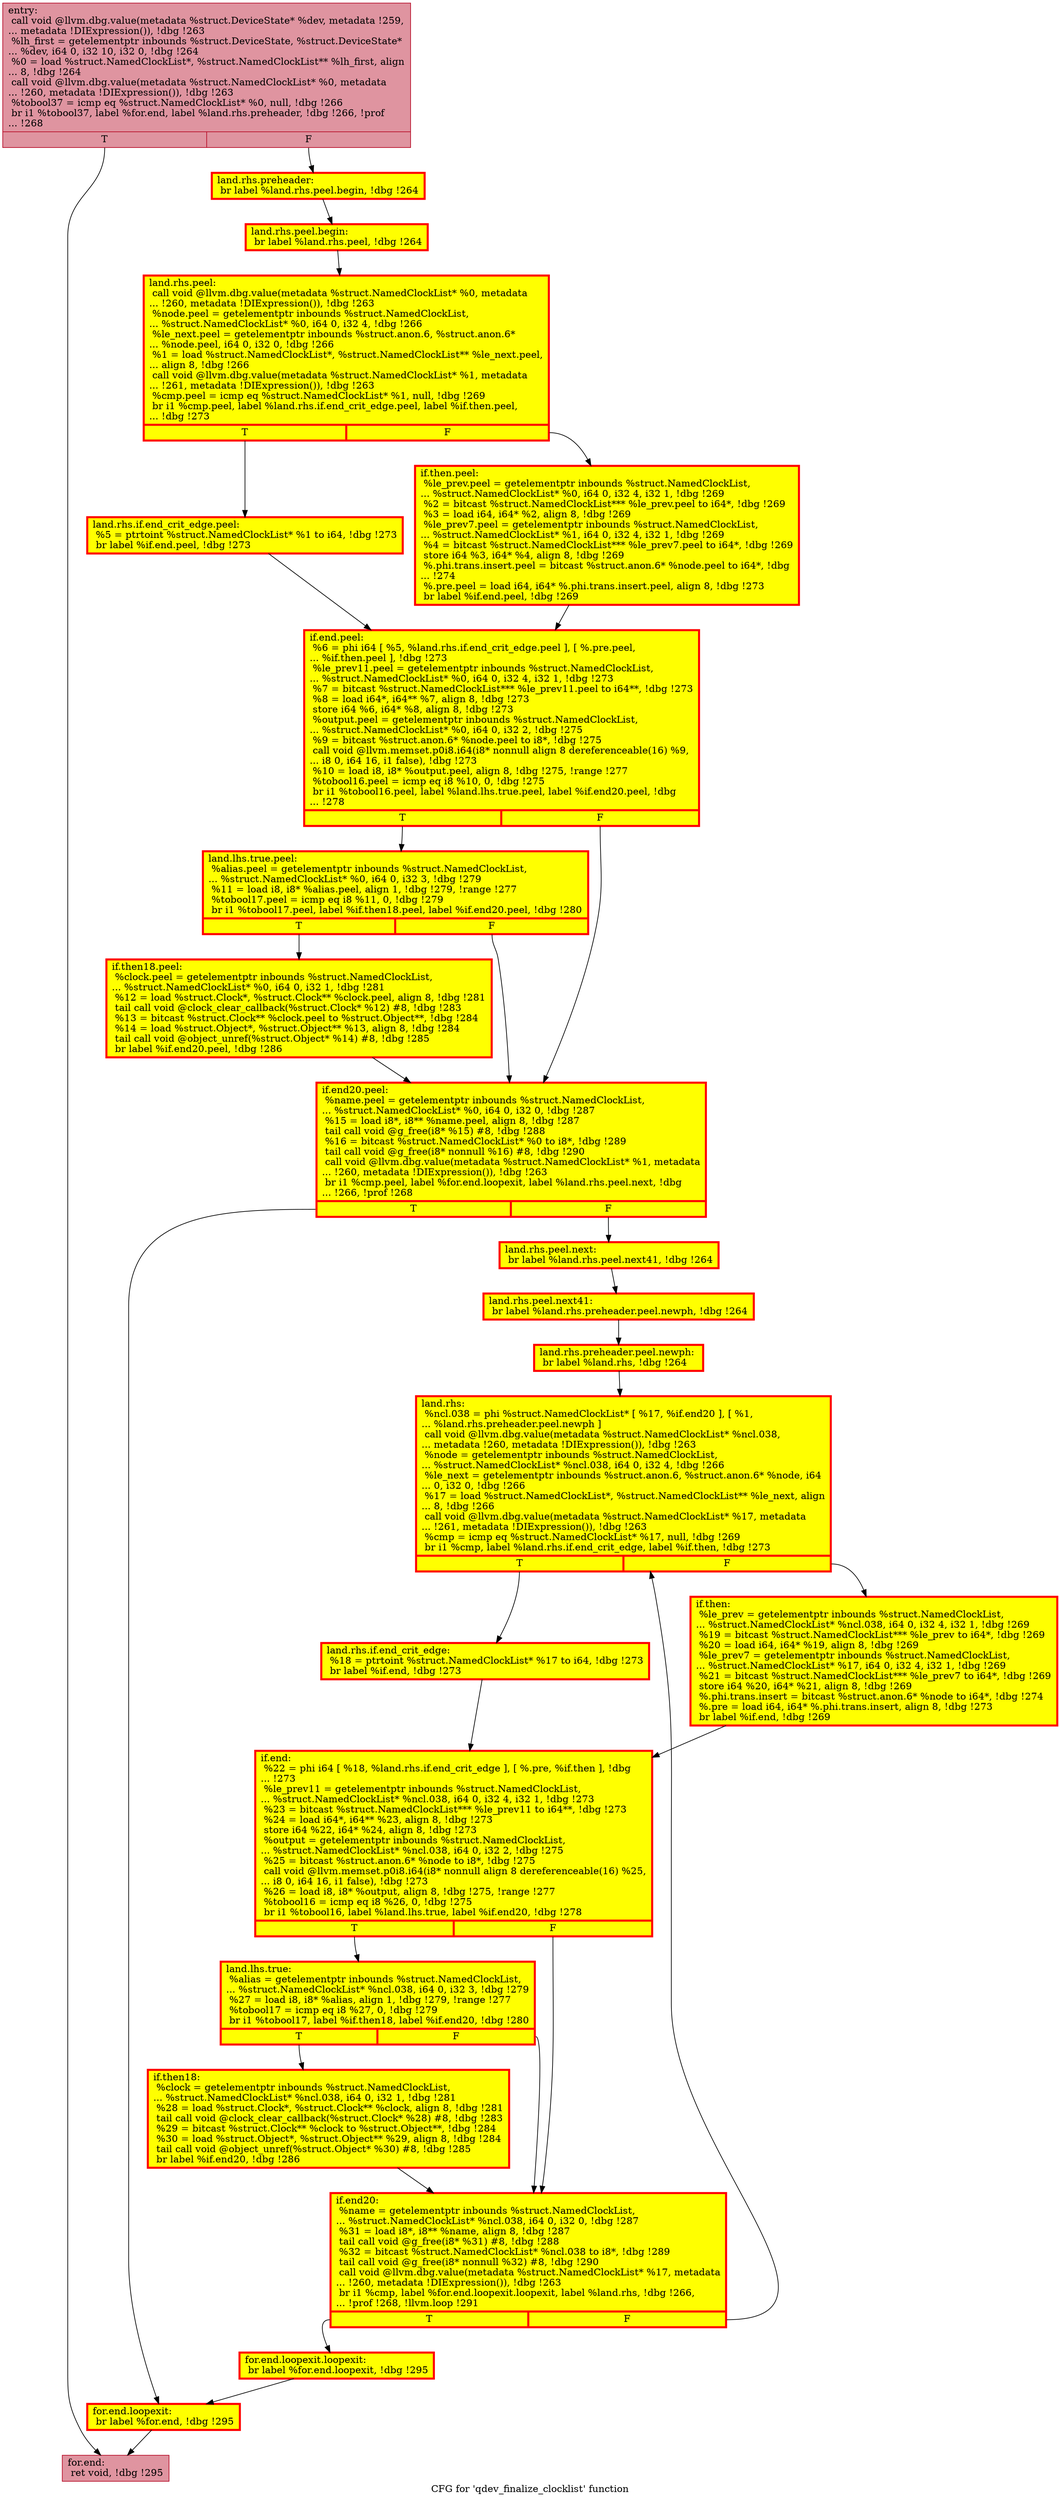 digraph "CFG for 'qdev_finalize_clocklist' function" {
	label="CFG for 'qdev_finalize_clocklist' function";

	Node0x55598a139a60 [shape=record,color="#b70d28ff", style=filled, fillcolor="#b70d2870",label="{entry:\l  call void @llvm.dbg.value(metadata %struct.DeviceState* %dev, metadata !259,\l... metadata !DIExpression()), !dbg !263\l  %lh_first = getelementptr inbounds %struct.DeviceState, %struct.DeviceState*\l... %dev, i64 0, i32 10, i32 0, !dbg !264\l  %0 = load %struct.NamedClockList*, %struct.NamedClockList** %lh_first, align\l... 8, !dbg !264\l  call void @llvm.dbg.value(metadata %struct.NamedClockList* %0, metadata\l... !260, metadata !DIExpression()), !dbg !263\l  %tobool37 = icmp eq %struct.NamedClockList* %0, null, !dbg !266\l  br i1 %tobool37, label %for.end, label %land.rhs.preheader, !dbg !266, !prof\l... !268\l|{<s0>T|<s1>F}}"];
	Node0x55598a139a60:s0 -> Node0x55598a15ad50;
	Node0x55598a139a60:s1 -> Node0x55598a2afd60;
	Node0x55598a2afd60 [shape=record,penwidth=3.0, style="filled", color="red", fillcolor="yellow",label="{land.rhs.preheader:                               \l  br label %land.rhs.peel.begin, !dbg !264\l}"];
	Node0x55598a2afd60 -> Node0x55598a2aa800;
	Node0x55598a2aa800 [shape=record,penwidth=3.0, style="filled", color="red", fillcolor="yellow",label="{land.rhs.peel.begin:                              \l  br label %land.rhs.peel, !dbg !264\l}"];
	Node0x55598a2aa800 -> Node0x55598a2a9d60;
	Node0x55598a2a9d60 [shape=record,penwidth=3.0, style="filled", color="red", fillcolor="yellow",label="{land.rhs.peel:                                    \l  call void @llvm.dbg.value(metadata %struct.NamedClockList* %0, metadata\l... !260, metadata !DIExpression()), !dbg !263\l  %node.peel = getelementptr inbounds %struct.NamedClockList,\l... %struct.NamedClockList* %0, i64 0, i32 4, !dbg !266\l  %le_next.peel = getelementptr inbounds %struct.anon.6, %struct.anon.6*\l... %node.peel, i64 0, i32 0, !dbg !266\l  %1 = load %struct.NamedClockList*, %struct.NamedClockList** %le_next.peel,\l... align 8, !dbg !266\l  call void @llvm.dbg.value(metadata %struct.NamedClockList* %1, metadata\l... !261, metadata !DIExpression()), !dbg !263\l  %cmp.peel = icmp eq %struct.NamedClockList* %1, null, !dbg !269\l  br i1 %cmp.peel, label %land.rhs.if.end_crit_edge.peel, label %if.then.peel,\l... !dbg !273\l|{<s0>T|<s1>F}}"];
	Node0x55598a2a9d60:s0 -> Node0x55598a2b70d0;
	Node0x55598a2a9d60:s1 -> Node0x55598a2b04b0;
	Node0x55598a2b04b0 [shape=record,penwidth=3.0, style="filled", color="red", fillcolor="yellow",label="{if.then.peel:                                     \l  %le_prev.peel = getelementptr inbounds %struct.NamedClockList,\l... %struct.NamedClockList* %0, i64 0, i32 4, i32 1, !dbg !269\l  %2 = bitcast %struct.NamedClockList*** %le_prev.peel to i64*, !dbg !269\l  %3 = load i64, i64* %2, align 8, !dbg !269\l  %le_prev7.peel = getelementptr inbounds %struct.NamedClockList,\l... %struct.NamedClockList* %1, i64 0, i32 4, i32 1, !dbg !269\l  %4 = bitcast %struct.NamedClockList*** %le_prev7.peel to i64*, !dbg !269\l  store i64 %3, i64* %4, align 8, !dbg !269\l  %.phi.trans.insert.peel = bitcast %struct.anon.6* %node.peel to i64*, !dbg\l... !274\l  %.pre.peel = load i64, i64* %.phi.trans.insert.peel, align 8, !dbg !273\l  br label %if.end.peel, !dbg !269\l}"];
	Node0x55598a2b04b0 -> Node0x55598a2b7280;
	Node0x55598a2b70d0 [shape=record,penwidth=3.0, style="filled", color="red", fillcolor="yellow",label="{land.rhs.if.end_crit_edge.peel:                   \l  %5 = ptrtoint %struct.NamedClockList* %1 to i64, !dbg !273\l  br label %if.end.peel, !dbg !273\l}"];
	Node0x55598a2b70d0 -> Node0x55598a2b7280;
	Node0x55598a2b7280 [shape=record,penwidth=3.0, style="filled", color="red", fillcolor="yellow",label="{if.end.peel:                                      \l  %6 = phi i64 [ %5, %land.rhs.if.end_crit_edge.peel ], [ %.pre.peel,\l... %if.then.peel ], !dbg !273\l  %le_prev11.peel = getelementptr inbounds %struct.NamedClockList,\l... %struct.NamedClockList* %0, i64 0, i32 4, i32 1, !dbg !273\l  %7 = bitcast %struct.NamedClockList*** %le_prev11.peel to i64**, !dbg !273\l  %8 = load i64*, i64** %7, align 8, !dbg !273\l  store i64 %6, i64* %8, align 8, !dbg !273\l  %output.peel = getelementptr inbounds %struct.NamedClockList,\l... %struct.NamedClockList* %0, i64 0, i32 2, !dbg !275\l  %9 = bitcast %struct.anon.6* %node.peel to i8*, !dbg !275\l  call void @llvm.memset.p0i8.i64(i8* nonnull align 8 dereferenceable(16) %9,\l... i8 0, i64 16, i1 false), !dbg !273\l  %10 = load i8, i8* %output.peel, align 8, !dbg !275, !range !277\l  %tobool16.peel = icmp eq i8 %10, 0, !dbg !275\l  br i1 %tobool16.peel, label %land.lhs.true.peel, label %if.end20.peel, !dbg\l... !278\l|{<s0>T|<s1>F}}"];
	Node0x55598a2b7280:s0 -> Node0x55598a29e9a0;
	Node0x55598a2b7280:s1 -> Node0x55598a29eea0;
	Node0x55598a29e9a0 [shape=record,penwidth=3.0, style="filled", color="red", fillcolor="yellow",label="{land.lhs.true.peel:                               \l  %alias.peel = getelementptr inbounds %struct.NamedClockList,\l... %struct.NamedClockList* %0, i64 0, i32 3, !dbg !279\l  %11 = load i8, i8* %alias.peel, align 1, !dbg !279, !range !277\l  %tobool17.peel = icmp eq i8 %11, 0, !dbg !279\l  br i1 %tobool17.peel, label %if.then18.peel, label %if.end20.peel, !dbg !280\l|{<s0>T|<s1>F}}"];
	Node0x55598a29e9a0:s0 -> Node0x55598a29eb30;
	Node0x55598a29e9a0:s1 -> Node0x55598a29eea0;
	Node0x55598a29eb30 [shape=record,penwidth=3.0, style="filled", color="red", fillcolor="yellow",label="{if.then18.peel:                                   \l  %clock.peel = getelementptr inbounds %struct.NamedClockList,\l... %struct.NamedClockList* %0, i64 0, i32 1, !dbg !281\l  %12 = load %struct.Clock*, %struct.Clock** %clock.peel, align 8, !dbg !281\l  tail call void @clock_clear_callback(%struct.Clock* %12) #8, !dbg !283\l  %13 = bitcast %struct.Clock** %clock.peel to %struct.Object**, !dbg !284\l  %14 = load %struct.Object*, %struct.Object** %13, align 8, !dbg !284\l  tail call void @object_unref(%struct.Object* %14) #8, !dbg !285\l  br label %if.end20.peel, !dbg !286\l}"];
	Node0x55598a29eb30 -> Node0x55598a29eea0;
	Node0x55598a29eea0 [shape=record,penwidth=3.0, style="filled", color="red", fillcolor="yellow",label="{if.end20.peel:                                    \l  %name.peel = getelementptr inbounds %struct.NamedClockList,\l... %struct.NamedClockList* %0, i64 0, i32 0, !dbg !287\l  %15 = load i8*, i8** %name.peel, align 8, !dbg !287\l  tail call void @g_free(i8* %15) #8, !dbg !288\l  %16 = bitcast %struct.NamedClockList* %0 to i8*, !dbg !289\l  tail call void @g_free(i8* nonnull %16) #8, !dbg !290\l  call void @llvm.dbg.value(metadata %struct.NamedClockList* %1, metadata\l... !260, metadata !DIExpression()), !dbg !263\l  br i1 %cmp.peel, label %for.end.loopexit, label %land.rhs.peel.next, !dbg\l... !266, !prof !268\l|{<s0>T|<s1>F}}"];
	Node0x55598a29eea0:s0 -> Node0x55598a2afdb0;
	Node0x55598a29eea0:s1 -> Node0x55598a2a9ca0;
	Node0x55598a2a9ca0 [shape=record,penwidth=3.0, style="filled", color="red", fillcolor="yellow",label="{land.rhs.peel.next:                               \l  br label %land.rhs.peel.next41, !dbg !264\l}"];
	Node0x55598a2a9ca0 -> Node0x55598a2a9de0;
	Node0x55598a2a9de0 [shape=record,penwidth=3.0, style="filled", color="red", fillcolor="yellow",label="{land.rhs.peel.next41:                             \l  br label %land.rhs.preheader.peel.newph, !dbg !264\l}"];
	Node0x55598a2a9de0 -> Node0x55598a2a9cf0;
	Node0x55598a2a9cf0 [shape=record,penwidth=3.0, style="filled", color="red", fillcolor="yellow",label="{land.rhs.preheader.peel.newph:                    \l  br label %land.rhs, !dbg !264\l}"];
	Node0x55598a2a9cf0 -> Node0x55598a15b540;
	Node0x55598a15b540 [shape=record,penwidth=3.0, style="filled", color="red", fillcolor="yellow",label="{land.rhs:                                         \l  %ncl.038 = phi %struct.NamedClockList* [ %17, %if.end20 ], [ %1,\l... %land.rhs.preheader.peel.newph ]\l  call void @llvm.dbg.value(metadata %struct.NamedClockList* %ncl.038,\l... metadata !260, metadata !DIExpression()), !dbg !263\l  %node = getelementptr inbounds %struct.NamedClockList,\l... %struct.NamedClockList* %ncl.038, i64 0, i32 4, !dbg !266\l  %le_next = getelementptr inbounds %struct.anon.6, %struct.anon.6* %node, i64\l... 0, i32 0, !dbg !266\l  %17 = load %struct.NamedClockList*, %struct.NamedClockList** %le_next, align\l... 8, !dbg !266\l  call void @llvm.dbg.value(metadata %struct.NamedClockList* %17, metadata\l... !261, metadata !DIExpression()), !dbg !263\l  %cmp = icmp eq %struct.NamedClockList* %17, null, !dbg !269\l  br i1 %cmp, label %land.rhs.if.end_crit_edge, label %if.then, !dbg !273\l|{<s0>T|<s1>F}}"];
	Node0x55598a15b540:s0 -> Node0x55598a2835c0;
	Node0x55598a15b540:s1 -> Node0x55598a15c630;
	Node0x55598a2835c0 [shape=record,penwidth=3.0, style="filled", color="red", fillcolor="yellow",label="{land.rhs.if.end_crit_edge:                        \l  %18 = ptrtoint %struct.NamedClockList* %17 to i64, !dbg !273\l  br label %if.end, !dbg !273\l}"];
	Node0x55598a2835c0 -> Node0x55598a15c6a0;
	Node0x55598a15c630 [shape=record,penwidth=3.0, style="filled", color="red", fillcolor="yellow",label="{if.then:                                          \l  %le_prev = getelementptr inbounds %struct.NamedClockList,\l... %struct.NamedClockList* %ncl.038, i64 0, i32 4, i32 1, !dbg !269\l  %19 = bitcast %struct.NamedClockList*** %le_prev to i64*, !dbg !269\l  %20 = load i64, i64* %19, align 8, !dbg !269\l  %le_prev7 = getelementptr inbounds %struct.NamedClockList,\l... %struct.NamedClockList* %17, i64 0, i32 4, i32 1, !dbg !269\l  %21 = bitcast %struct.NamedClockList*** %le_prev7 to i64*, !dbg !269\l  store i64 %20, i64* %21, align 8, !dbg !269\l  %.phi.trans.insert = bitcast %struct.anon.6* %node to i64*, !dbg !274\l  %.pre = load i64, i64* %.phi.trans.insert, align 8, !dbg !273\l  br label %if.end, !dbg !269\l}"];
	Node0x55598a15c630 -> Node0x55598a15c6a0;
	Node0x55598a15c6a0 [shape=record,penwidth=3.0, style="filled", color="red", fillcolor="yellow",label="{if.end:                                           \l  %22 = phi i64 [ %18, %land.rhs.if.end_crit_edge ], [ %.pre, %if.then ], !dbg\l... !273\l  %le_prev11 = getelementptr inbounds %struct.NamedClockList,\l... %struct.NamedClockList* %ncl.038, i64 0, i32 4, i32 1, !dbg !273\l  %23 = bitcast %struct.NamedClockList*** %le_prev11 to i64**, !dbg !273\l  %24 = load i64*, i64** %23, align 8, !dbg !273\l  store i64 %22, i64* %24, align 8, !dbg !273\l  %output = getelementptr inbounds %struct.NamedClockList,\l... %struct.NamedClockList* %ncl.038, i64 0, i32 2, !dbg !275\l  %25 = bitcast %struct.anon.6* %node to i8*, !dbg !275\l  call void @llvm.memset.p0i8.i64(i8* nonnull align 8 dereferenceable(16) %25,\l... i8 0, i64 16, i1 false), !dbg !273\l  %26 = load i8, i8* %output, align 8, !dbg !275, !range !277\l  %tobool16 = icmp eq i8 %26, 0, !dbg !275\l  br i1 %tobool16, label %land.lhs.true, label %if.end20, !dbg !278\l|{<s0>T|<s1>F}}"];
	Node0x55598a15c6a0:s0 -> Node0x55598a15e590;
	Node0x55598a15c6a0:s1 -> Node0x55598a15e540;
	Node0x55598a15e590 [shape=record,penwidth=3.0, style="filled", color="red", fillcolor="yellow",label="{land.lhs.true:                                    \l  %alias = getelementptr inbounds %struct.NamedClockList,\l... %struct.NamedClockList* %ncl.038, i64 0, i32 3, !dbg !279\l  %27 = load i8, i8* %alias, align 1, !dbg !279, !range !277\l  %tobool17 = icmp eq i8 %27, 0, !dbg !279\l  br i1 %tobool17, label %if.then18, label %if.end20, !dbg !280\l|{<s0>T|<s1>F}}"];
	Node0x55598a15e590:s0 -> Node0x55598a15e4f0;
	Node0x55598a15e590:s1 -> Node0x55598a15e540;
	Node0x55598a15e4f0 [shape=record,penwidth=3.0, style="filled", color="red", fillcolor="yellow",label="{if.then18:                                        \l  %clock = getelementptr inbounds %struct.NamedClockList,\l... %struct.NamedClockList* %ncl.038, i64 0, i32 1, !dbg !281\l  %28 = load %struct.Clock*, %struct.Clock** %clock, align 8, !dbg !281\l  tail call void @clock_clear_callback(%struct.Clock* %28) #8, !dbg !283\l  %29 = bitcast %struct.Clock** %clock to %struct.Object**, !dbg !284\l  %30 = load %struct.Object*, %struct.Object** %29, align 8, !dbg !284\l  tail call void @object_unref(%struct.Object* %30) #8, !dbg !285\l  br label %if.end20, !dbg !286\l}"];
	Node0x55598a15e4f0 -> Node0x55598a15e540;
	Node0x55598a15e540 [shape=record,penwidth=3.0, style="filled", color="red", fillcolor="yellow",label="{if.end20:                                         \l  %name = getelementptr inbounds %struct.NamedClockList,\l... %struct.NamedClockList* %ncl.038, i64 0, i32 0, !dbg !287\l  %31 = load i8*, i8** %name, align 8, !dbg !287\l  tail call void @g_free(i8* %31) #8, !dbg !288\l  %32 = bitcast %struct.NamedClockList* %ncl.038 to i8*, !dbg !289\l  tail call void @g_free(i8* nonnull %32) #8, !dbg !290\l  call void @llvm.dbg.value(metadata %struct.NamedClockList* %17, metadata\l... !260, metadata !DIExpression()), !dbg !263\l  br i1 %cmp, label %for.end.loopexit.loopexit, label %land.rhs, !dbg !266,\l... !prof !268, !llvm.loop !291\l|{<s0>T|<s1>F}}"];
	Node0x55598a15e540:s0 -> Node0x55598a29f730;
	Node0x55598a15e540:s1 -> Node0x55598a15b540;
	Node0x55598a29f730 [shape=record,penwidth=3.0, style="filled", color="red", fillcolor="yellow",label="{for.end.loopexit.loopexit:                        \l  br label %for.end.loopexit, !dbg !295\l}"];
	Node0x55598a29f730 -> Node0x55598a2afdb0;
	Node0x55598a2afdb0 [shape=record,penwidth=3.0, style="filled", color="red", fillcolor="yellow",label="{for.end.loopexit:                                 \l  br label %for.end, !dbg !295\l}"];
	Node0x55598a2afdb0 -> Node0x55598a15ad50;
	Node0x55598a15ad50 [shape=record,color="#b70d28ff", style=filled, fillcolor="#b70d2870",label="{for.end:                                          \l  ret void, !dbg !295\l}"];
}
